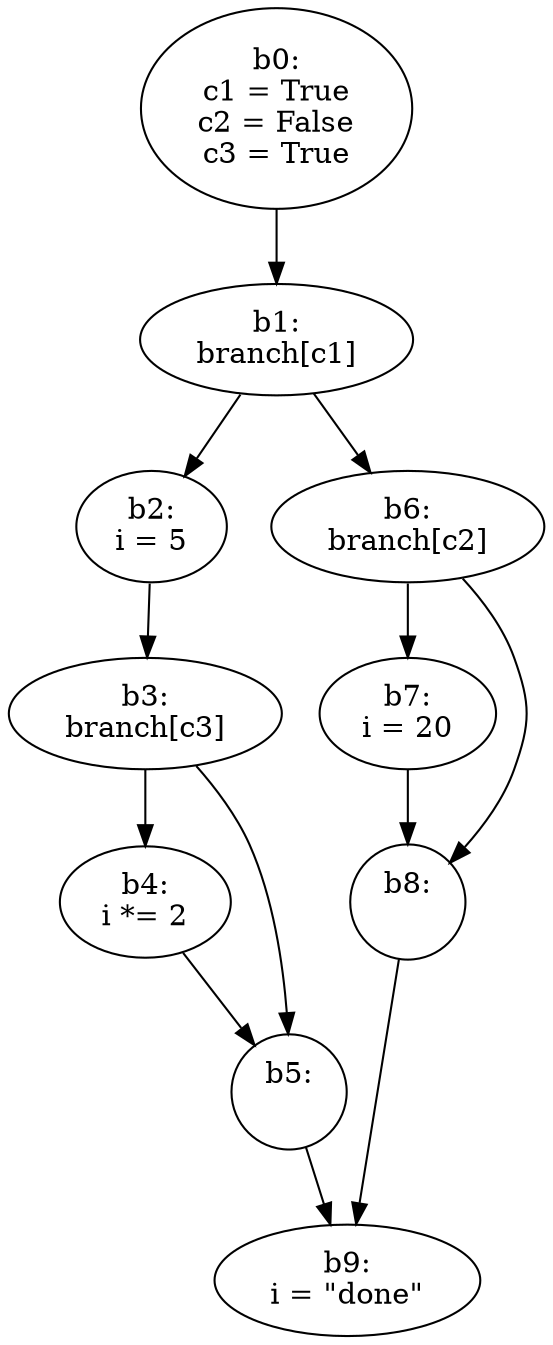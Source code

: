 // CFG
digraph {
	0 [label="b0:
c1 = True
c2 = False
c3 = True
"]
	1 [label="b1:
branch[c1]
"]
	2 [label="b2:
i = 5
"]
	3 [label="b3:
branch[c3]
"]
	4 [label="b4:
i *= 2
"]
	5 [label="b5:

"]
	6 [label="b6:
branch[c2]
"]
	7 [label="b7:
i = 20
"]
	8 [label="b8:

"]
	9 [label="b9:
i = \"done\"
"]
	0 -> 1
	1 -> 2
	1 -> 6
	2 -> 3
	3 -> 4
	3 -> 5
	4 -> 5
	5 -> 9
	6 -> 7
	6 -> 8
	7 -> 8
	8 -> 9
}
